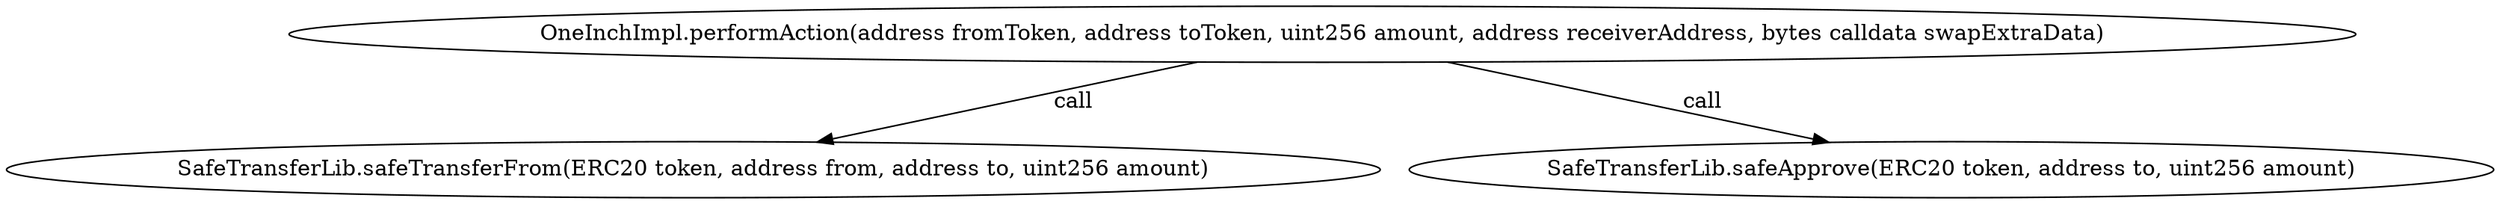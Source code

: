 digraph "" {
	graph [bb="0,0,1344.2,124.8"];
	node [label="\N"];
	"OneInchImpl.performAction(address fromToken, address toToken, uint256 amount, address receiverAddress, bytes calldata swapExtraData)"	 [height=0.5,
		pos="709.03,106.8",
		width=15.434];
	"SafeTransferLib.safeTransferFrom(ERC20 token, address from, address to, uint256 amount)"	 [height=0.5,
		pos="369.03,18",
		width=10.251];
	"OneInchImpl.performAction(address fromToken, address toToken, uint256 amount, address receiverAddress, bytes calldata swapExtraData)" -> "SafeTransferLib.safeTransferFrom(ERC20 token, address from, address to, uint256 amount)" [key=call,
	label=" call",
	lp="581.88,62.4",
	pos="e,437.02,35.759 640.63,88.937 584.63,74.31 505.39,53.615 446.95,38.351"];
"SafeTransferLib.safeApprove(ERC20 token, address to, uint256 amount)" [height=0.5,
	pos="1050,18",
	width=8.1727];
"OneInchImpl.performAction(address fromToken, address toToken, uint256 amount, address receiverAddress, bytes calldata swapExtraData)" -> "SafeTransferLib.safeApprove(ERC20 token, address to, uint256 amount)" [key=call,
label=" call",
lp="922.88,62.4",
pos="e,982.7,35.532 777.62,88.937 834.06,74.239 914.04,53.412 972.74,38.127"];
}
